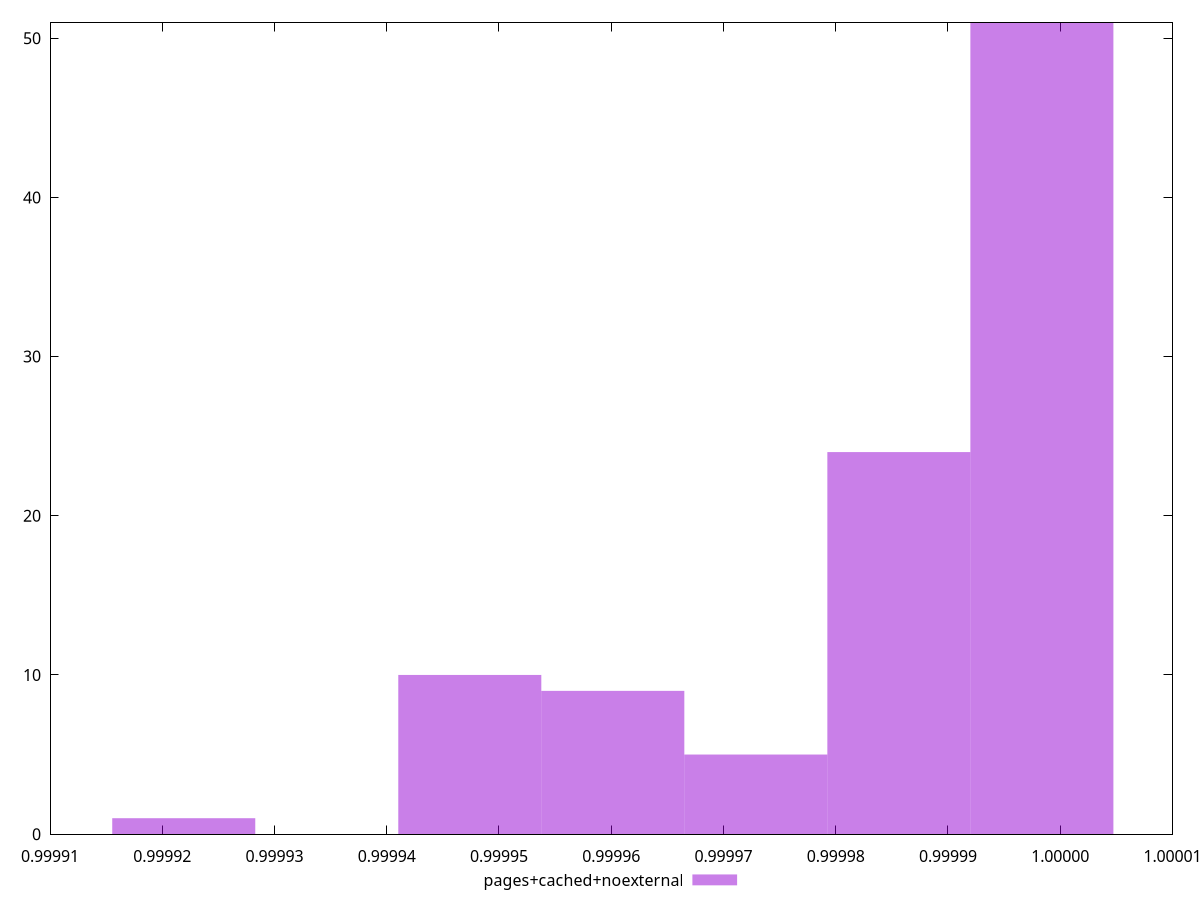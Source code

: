 $_pagesCachedNoexternal <<EOF
0.9999983638823595 51
0.9999473981637986 10
0.9999728810230791 5
0.9999856224527193 24
0.9999219153045182 1
0.9999601395934389 9
EOF
set key outside below
set terminal pngcairo
set output "report_00005_2020-11-02T22-26-11.212Z/max-potential-fid/pages+cached+noexternal//hist.png"
set yrange [0:51]
set boxwidth 0.000012741429640211502
set style fill transparent solid 0.5 noborder
plot $_pagesCachedNoexternal title "pages+cached+noexternal" with boxes ,